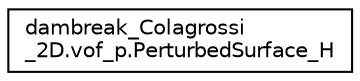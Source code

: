digraph "Graphical Class Hierarchy"
{
 // LATEX_PDF_SIZE
  edge [fontname="Helvetica",fontsize="10",labelfontname="Helvetica",labelfontsize="10"];
  node [fontname="Helvetica",fontsize="10",shape=record];
  rankdir="LR";
  Node0 [label="dambreak_Colagrossi\l_2D.vof_p.PerturbedSurface_H",height=0.2,width=0.4,color="black", fillcolor="white", style="filled",URL="$classdambreak__Colagrossi__2D_1_1vof__p_1_1PerturbedSurface__H.html",tooltip=" "];
}
